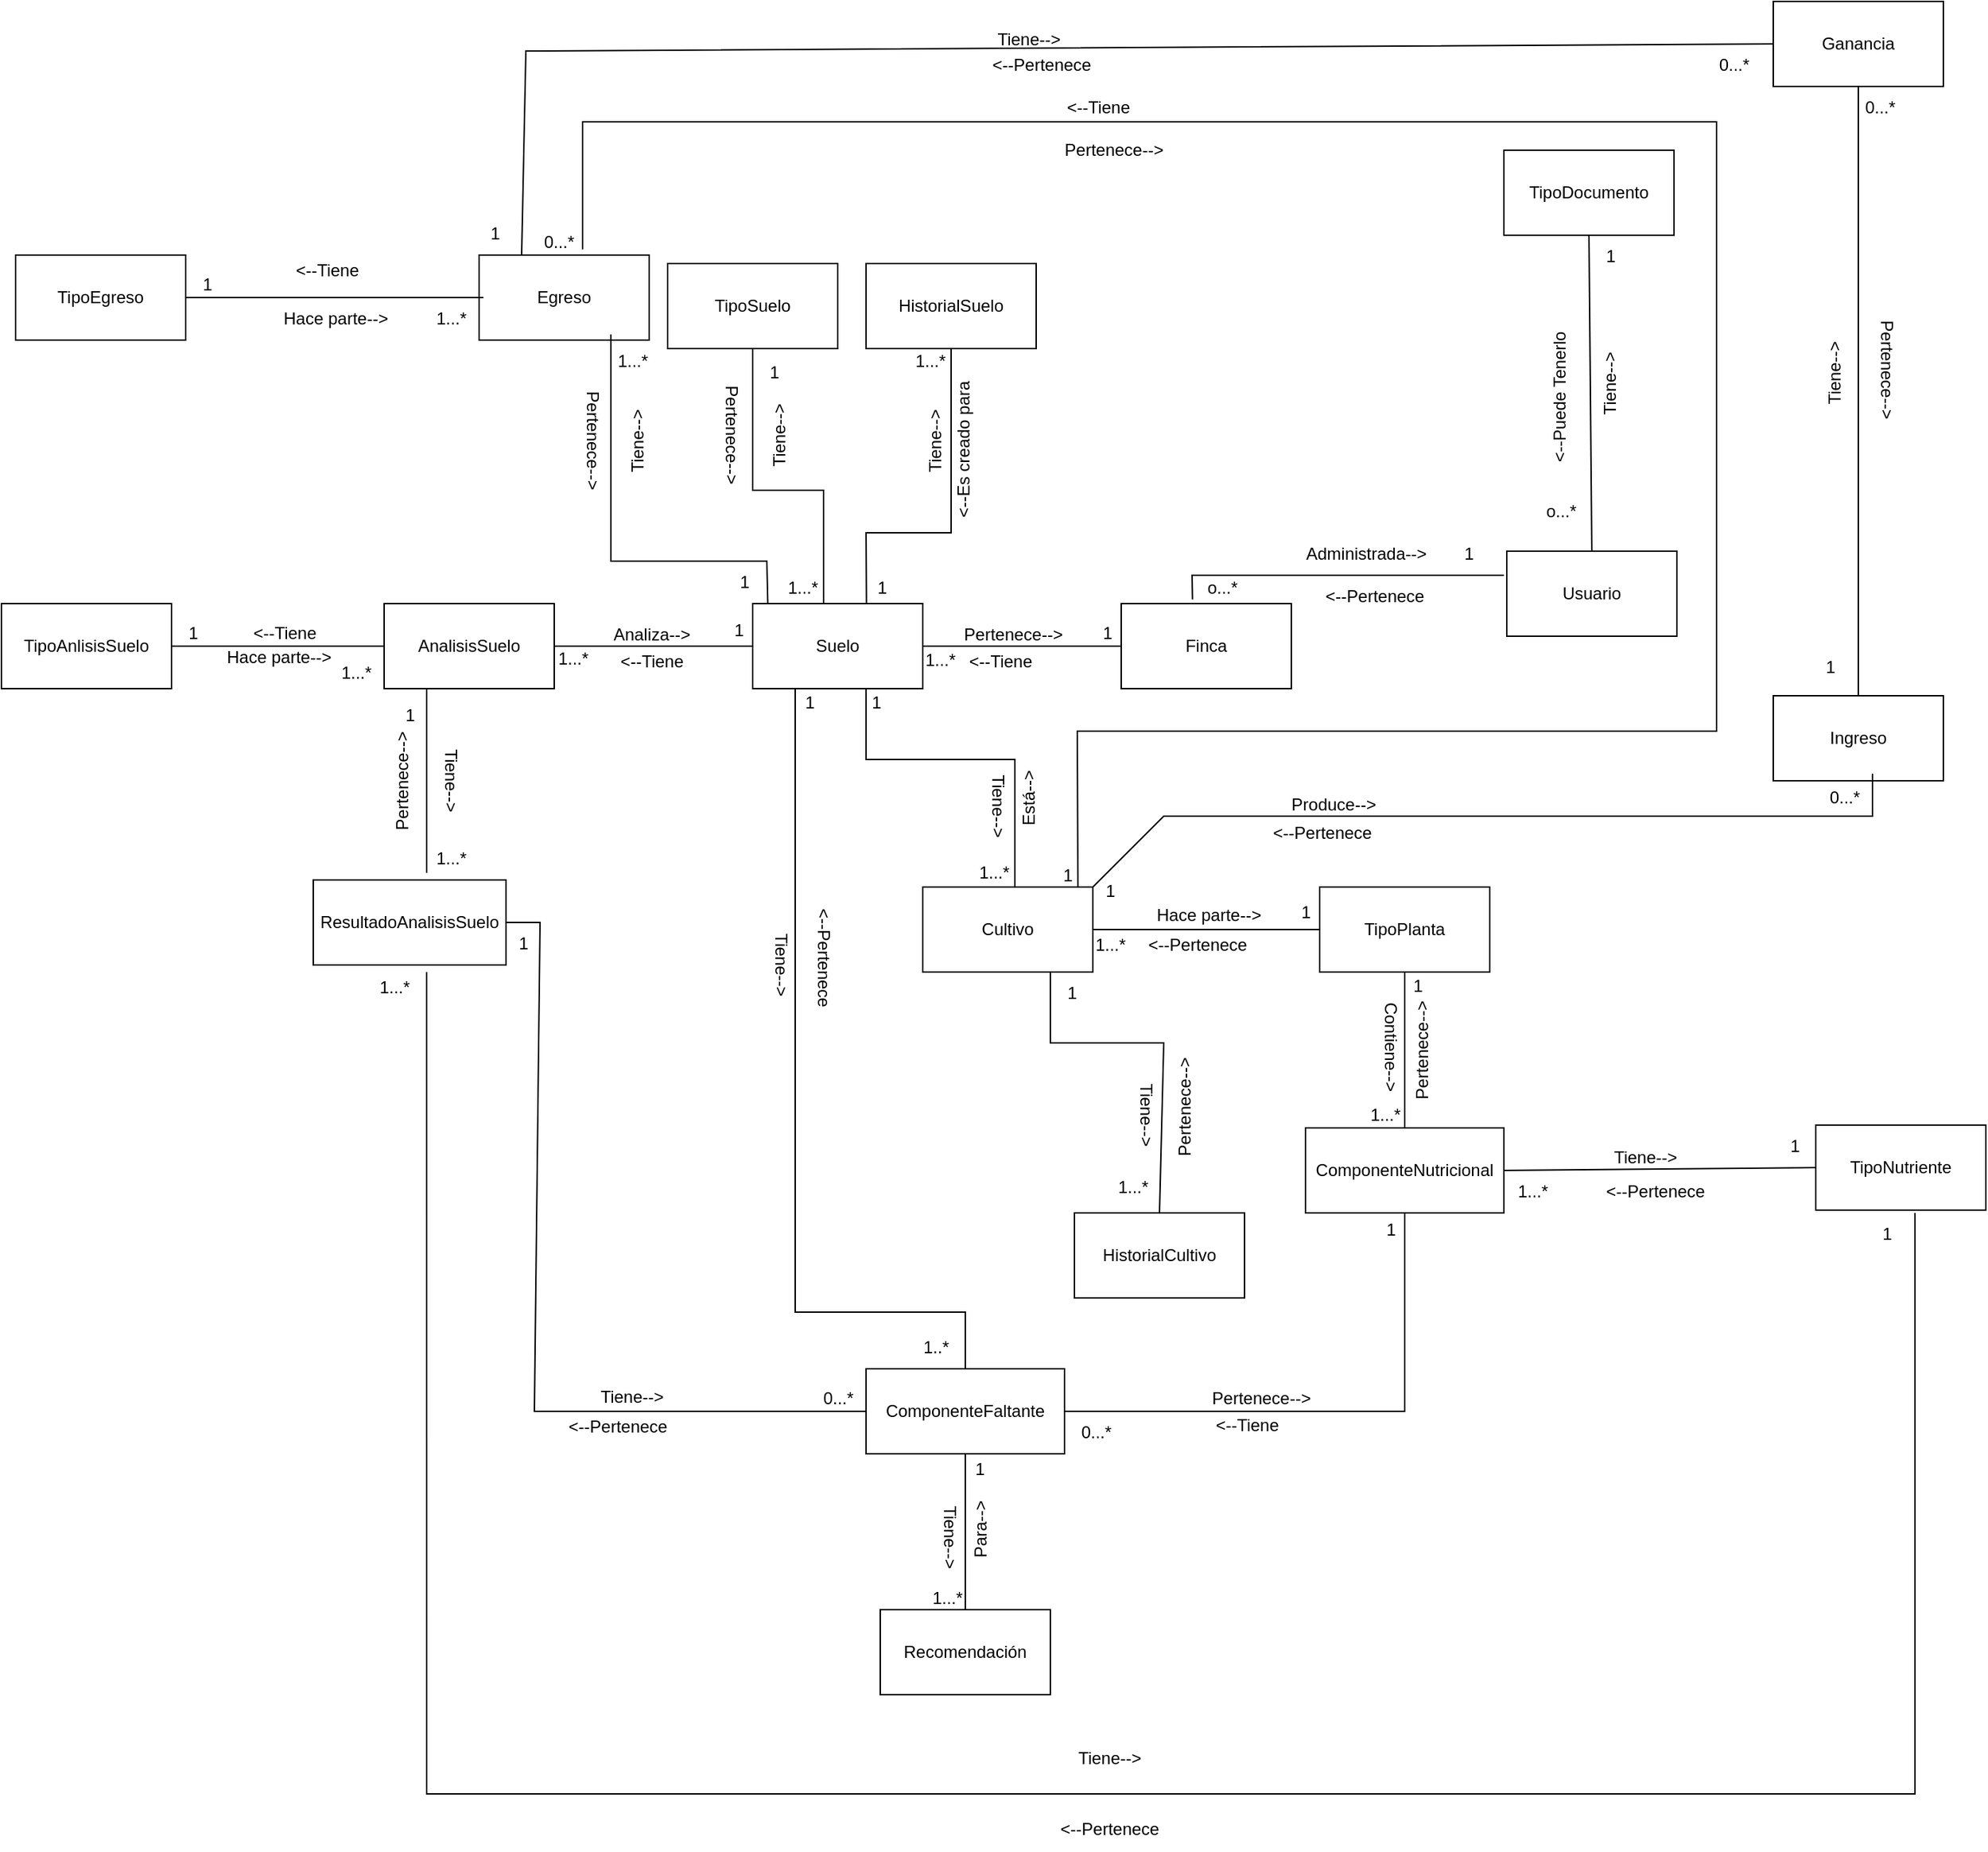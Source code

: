 <mxfile version="21.2.1" type="github">
  <diagram name="Página-1" id="VM4DMKes7zrzFQn_ShIZ">
    <mxGraphModel dx="2049" dy="1825" grid="1" gridSize="10" guides="1" tooltips="1" connect="1" arrows="1" fold="1" page="1" pageScale="1" pageWidth="827" pageHeight="1169" math="0" shadow="0">
      <root>
        <mxCell id="0" />
        <mxCell id="1" parent="0" />
        <mxCell id="wAAVuN6HU1YgThgMk9Jp-1" value="AnalisisSuelo" style="rounded=0;whiteSpace=wrap;html=1;" parent="1" vertex="1">
          <mxGeometry x="-110" y="170" width="120" height="60" as="geometry" />
        </mxCell>
        <mxCell id="gtoM_6XYmSIpQko0jhc2-1" value="Suelo" style="rounded=0;whiteSpace=wrap;html=1;" parent="1" vertex="1">
          <mxGeometry x="150" y="170" width="120" height="60" as="geometry" />
        </mxCell>
        <mxCell id="gtoM_6XYmSIpQko0jhc2-4" value="" style="endArrow=none;html=1;rounded=0;entryX=0;entryY=0.5;entryDx=0;entryDy=0;" parent="1" target="gtoM_6XYmSIpQko0jhc2-1" edge="1">
          <mxGeometry width="50" height="50" relative="1" as="geometry">
            <mxPoint x="10" y="200" as="sourcePoint" />
            <mxPoint x="60" y="150" as="targetPoint" />
          </mxGeometry>
        </mxCell>
        <mxCell id="gtoM_6XYmSIpQko0jhc2-5" value="Usuario" style="rounded=0;whiteSpace=wrap;html=1;" parent="1" vertex="1">
          <mxGeometry x="682" y="133" width="120" height="60" as="geometry" />
        </mxCell>
        <mxCell id="gtoM_6XYmSIpQko0jhc2-12" value="Analiza--&amp;gt;" style="text;html=1;strokeColor=none;fillColor=none;align=center;verticalAlign=middle;whiteSpace=wrap;rounded=0;" parent="1" vertex="1">
          <mxGeometry x="39" y="177" width="80" height="30" as="geometry" />
        </mxCell>
        <mxCell id="gtoM_6XYmSIpQko0jhc2-13" value="&amp;lt;--Tiene" style="text;html=1;strokeColor=none;fillColor=none;align=center;verticalAlign=middle;whiteSpace=wrap;rounded=0;" parent="1" vertex="1">
          <mxGeometry x="29" y="196" width="100" height="30" as="geometry" />
        </mxCell>
        <mxCell id="gtoM_6XYmSIpQko0jhc2-14" value="Finca" style="rounded=0;whiteSpace=wrap;html=1;" parent="1" vertex="1">
          <mxGeometry x="410" y="170" width="120" height="60" as="geometry" />
        </mxCell>
        <mxCell id="EihlM_Xke5t3C62atEJj-1" value="" style="endArrow=none;html=1;rounded=0;entryX=0;entryY=0.5;entryDx=0;entryDy=0;" parent="1" target="gtoM_6XYmSIpQko0jhc2-14" edge="1">
          <mxGeometry width="50" height="50" relative="1" as="geometry">
            <mxPoint x="270" y="200" as="sourcePoint" />
            <mxPoint x="320" y="150" as="targetPoint" />
          </mxGeometry>
        </mxCell>
        <mxCell id="EihlM_Xke5t3C62atEJj-2" value="Pertenece--&amp;gt;" style="text;html=1;strokeColor=none;fillColor=none;align=center;verticalAlign=middle;whiteSpace=wrap;rounded=0;" parent="1" vertex="1">
          <mxGeometry x="294" y="177" width="80" height="30" as="geometry" />
        </mxCell>
        <mxCell id="nHzaXoaMLMGKjQFt03uS-1" value="" style="endArrow=none;html=1;rounded=0;exitX=0.419;exitY=-0.05;exitDx=0;exitDy=0;exitPerimeter=0;" parent="1" source="gtoM_6XYmSIpQko0jhc2-14" edge="1">
          <mxGeometry width="50" height="50" relative="1" as="geometry">
            <mxPoint x="450" y="160" as="sourcePoint" />
            <mxPoint x="680" y="150" as="targetPoint" />
            <Array as="points">
              <mxPoint x="460" y="150" />
            </Array>
          </mxGeometry>
        </mxCell>
        <mxCell id="nHzaXoaMLMGKjQFt03uS-2" value="&amp;lt;--Tiene" style="text;html=1;strokeColor=none;fillColor=none;align=center;verticalAlign=middle;whiteSpace=wrap;rounded=0;" parent="1" vertex="1">
          <mxGeometry x="285" y="196" width="80" height="30" as="geometry" />
        </mxCell>
        <mxCell id="nHzaXoaMLMGKjQFt03uS-3" value="&amp;lt;--Pertenece" style="text;html=1;strokeColor=none;fillColor=none;align=center;verticalAlign=middle;whiteSpace=wrap;rounded=0;rotation=0;" parent="1" vertex="1">
          <mxGeometry x="549" y="150" width="80" height="30" as="geometry" />
        </mxCell>
        <mxCell id="nHzaXoaMLMGKjQFt03uS-4" value="Administrada--&amp;gt;" style="text;html=1;strokeColor=none;fillColor=none;align=center;verticalAlign=middle;whiteSpace=wrap;rounded=0;rotation=0;" parent="1" vertex="1">
          <mxGeometry x="536" y="120" width="94" height="30" as="geometry" />
        </mxCell>
        <mxCell id="TpQG6C9cROLoZ1MlETch-3" value="Recomendación" style="rounded=0;whiteSpace=wrap;html=1;" parent="1" vertex="1">
          <mxGeometry x="240" y="880" width="120" height="60" as="geometry" />
        </mxCell>
        <mxCell id="TpQG6C9cROLoZ1MlETch-4" value="Cultivo" style="rounded=0;whiteSpace=wrap;html=1;" parent="1" vertex="1">
          <mxGeometry x="270" y="370" width="120" height="60" as="geometry" />
        </mxCell>
        <mxCell id="TpQG6C9cROLoZ1MlETch-6" value="Tiene--&amp;gt;" style="text;html=1;strokeColor=none;fillColor=none;align=center;verticalAlign=middle;whiteSpace=wrap;rounded=0;rotation=90;" parent="1" vertex="1">
          <mxGeometry x="293" y="298" width="60" height="30" as="geometry" />
        </mxCell>
        <mxCell id="TpQG6C9cROLoZ1MlETch-7" value="Está--&amp;gt;" style="text;html=1;strokeColor=none;fillColor=none;align=center;verticalAlign=middle;whiteSpace=wrap;rounded=0;rotation=270;" parent="1" vertex="1">
          <mxGeometry x="305" y="292" width="80" height="30" as="geometry" />
        </mxCell>
        <mxCell id="TpQG6C9cROLoZ1MlETch-8" value="HistorialSuelo" style="rounded=0;whiteSpace=wrap;html=1;" parent="1" vertex="1">
          <mxGeometry x="230" y="-70" width="120" height="60" as="geometry" />
        </mxCell>
        <mxCell id="TpQG6C9cROLoZ1MlETch-9" value="" style="endArrow=none;html=1;rounded=0;entryX=0.5;entryY=1;entryDx=0;entryDy=0;exitX=0.669;exitY=-0.007;exitDx=0;exitDy=0;exitPerimeter=0;" parent="1" source="gtoM_6XYmSIpQko0jhc2-1" target="TpQG6C9cROLoZ1MlETch-8" edge="1">
          <mxGeometry width="50" height="50" relative="1" as="geometry">
            <mxPoint x="220" y="170" as="sourcePoint" />
            <mxPoint x="210" y="60" as="targetPoint" />
            <Array as="points">
              <mxPoint x="230" y="120" />
              <mxPoint x="290" y="120" />
            </Array>
          </mxGeometry>
        </mxCell>
        <mxCell id="TpQG6C9cROLoZ1MlETch-10" value="Tiene--&amp;gt;" style="text;html=1;strokeColor=none;fillColor=none;align=center;verticalAlign=middle;whiteSpace=wrap;rounded=0;rotation=270;" parent="1" vertex="1">
          <mxGeometry x="239" y="40" width="80" height="30" as="geometry" />
        </mxCell>
        <mxCell id="TpQG6C9cROLoZ1MlETch-11" value="TipoAnlisisSuelo" style="rounded=0;whiteSpace=wrap;html=1;" parent="1" vertex="1">
          <mxGeometry x="-380" y="170" width="120" height="60" as="geometry" />
        </mxCell>
        <mxCell id="TpQG6C9cROLoZ1MlETch-12" value="" style="endArrow=none;html=1;rounded=0;entryX=0;entryY=0.5;entryDx=0;entryDy=0;" parent="1" target="wAAVuN6HU1YgThgMk9Jp-1" edge="1">
          <mxGeometry width="50" height="50" relative="1" as="geometry">
            <mxPoint x="-260" y="200" as="sourcePoint" />
            <mxPoint x="-210" y="150" as="targetPoint" />
          </mxGeometry>
        </mxCell>
        <mxCell id="TpQG6C9cROLoZ1MlETch-13" value="&amp;lt;--Tiene" style="text;html=1;strokeColor=none;fillColor=none;align=center;verticalAlign=middle;whiteSpace=wrap;rounded=0;" parent="1" vertex="1">
          <mxGeometry x="-210" y="176" width="60" height="30" as="geometry" />
        </mxCell>
        <mxCell id="TpQG6C9cROLoZ1MlETch-14" value="Hace parte--&amp;gt;" style="text;html=1;strokeColor=none;fillColor=none;align=center;verticalAlign=middle;whiteSpace=wrap;rounded=0;" parent="1" vertex="1">
          <mxGeometry x="-224" y="193" width="80" height="30" as="geometry" />
        </mxCell>
        <mxCell id="TpQG6C9cROLoZ1MlETch-19" value="" style="endArrow=none;html=1;rounded=0;" parent="1" edge="1">
          <mxGeometry width="50" height="50" relative="1" as="geometry">
            <mxPoint x="335" y="370" as="sourcePoint" />
            <mxPoint x="230" y="230" as="targetPoint" />
            <Array as="points">
              <mxPoint x="335" y="280" />
              <mxPoint x="230" y="280" />
            </Array>
          </mxGeometry>
        </mxCell>
        <mxCell id="TpQG6C9cROLoZ1MlETch-20" value="" style="endArrow=none;html=1;rounded=0;entryX=0.5;entryY=1;entryDx=0;entryDy=0;exitX=0.5;exitY=0;exitDx=0;exitDy=0;" parent="1" source="TpQG6C9cROLoZ1MlETch-3" target="K1ka9b04RwjkrM7GsoV3-24" edge="1">
          <mxGeometry width="50" height="50" relative="1" as="geometry">
            <mxPoint x="110" y="350" as="sourcePoint" />
            <mxPoint x="110" y="290" as="targetPoint" />
            <Array as="points">
              <mxPoint x="300" y="810" />
              <mxPoint x="300" y="790" />
            </Array>
          </mxGeometry>
        </mxCell>
        <mxCell id="TpQG6C9cROLoZ1MlETch-22" value="Tiene--&amp;gt;" style="text;html=1;strokeColor=none;fillColor=none;align=center;verticalAlign=middle;whiteSpace=wrap;rounded=0;rotation=90;" parent="1" vertex="1">
          <mxGeometry x="259" y="814" width="60" height="30" as="geometry" />
        </mxCell>
        <mxCell id="TpQG6C9cROLoZ1MlETch-23" value="Para--&amp;gt;" style="text;html=1;strokeColor=none;fillColor=none;align=center;verticalAlign=middle;whiteSpace=wrap;rounded=0;rotation=270;" parent="1" vertex="1">
          <mxGeometry x="271" y="808" width="80" height="30" as="geometry" />
        </mxCell>
        <mxCell id="TpQG6C9cROLoZ1MlETch-24" value="&amp;lt;--Es creado para" style="text;html=1;strokeColor=none;fillColor=none;align=center;verticalAlign=middle;whiteSpace=wrap;rounded=0;rotation=270;" parent="1" vertex="1">
          <mxGeometry x="249" y="46" width="100" height="30" as="geometry" />
        </mxCell>
        <mxCell id="TpQG6C9cROLoZ1MlETch-25" value="TipoPlanta" style="rounded=0;whiteSpace=wrap;html=1;" parent="1" vertex="1">
          <mxGeometry x="550" y="370" width="120" height="60" as="geometry" />
        </mxCell>
        <mxCell id="TpQG6C9cROLoZ1MlETch-26" value="" style="endArrow=none;html=1;rounded=0;entryX=0;entryY=0.5;entryDx=0;entryDy=0;" parent="1" target="TpQG6C9cROLoZ1MlETch-25" edge="1">
          <mxGeometry width="50" height="50" relative="1" as="geometry">
            <mxPoint x="390" y="400" as="sourcePoint" />
            <mxPoint x="440" y="350" as="targetPoint" />
          </mxGeometry>
        </mxCell>
        <mxCell id="TpQG6C9cROLoZ1MlETch-27" value="&amp;lt;--Pertenece" style="text;html=1;strokeColor=none;fillColor=none;align=center;verticalAlign=middle;whiteSpace=wrap;rounded=0;" parent="1" vertex="1">
          <mxGeometry x="424" y="396" width="80" height="30" as="geometry" />
        </mxCell>
        <mxCell id="TpQG6C9cROLoZ1MlETch-28" value="Hace parte--&amp;gt;" style="text;html=1;strokeColor=none;fillColor=none;align=center;verticalAlign=middle;whiteSpace=wrap;rounded=0;" parent="1" vertex="1">
          <mxGeometry x="432" y="375" width="80" height="30" as="geometry" />
        </mxCell>
        <mxCell id="TpQG6C9cROLoZ1MlETch-30" value="Egreso" style="rounded=0;whiteSpace=wrap;html=1;" parent="1" vertex="1">
          <mxGeometry x="-43" y="-76" width="120" height="60" as="geometry" />
        </mxCell>
        <mxCell id="TpQG6C9cROLoZ1MlETch-47" value="ComponenteNutricional" style="rounded=0;whiteSpace=wrap;html=1;" parent="1" vertex="1">
          <mxGeometry x="540" y="540" width="140" height="60" as="geometry" />
        </mxCell>
        <mxCell id="TpQG6C9cROLoZ1MlETch-49" value="" style="endArrow=none;html=1;rounded=0;" parent="1" source="TpQG6C9cROLoZ1MlETch-47" edge="1">
          <mxGeometry width="50" height="50" relative="1" as="geometry">
            <mxPoint x="560" y="480" as="sourcePoint" />
            <mxPoint x="610" y="430" as="targetPoint" />
          </mxGeometry>
        </mxCell>
        <mxCell id="TpQG6C9cROLoZ1MlETch-50" value="Contiene--&amp;gt;" style="text;html=1;strokeColor=none;fillColor=none;align=center;verticalAlign=middle;whiteSpace=wrap;rounded=0;rotation=90;" parent="1" vertex="1">
          <mxGeometry x="565" y="468" width="70" height="30" as="geometry" />
        </mxCell>
        <mxCell id="TpQG6C9cROLoZ1MlETch-51" value="Pertenece--&amp;gt;" style="text;html=1;strokeColor=none;fillColor=none;align=center;verticalAlign=middle;whiteSpace=wrap;rounded=0;rotation=270;" parent="1" vertex="1">
          <mxGeometry x="584.5" y="470.5" width="75" height="30" as="geometry" />
        </mxCell>
        <mxCell id="ObKTEs9czoOwKZzO202r-1" value="1" style="text;html=1;align=center;verticalAlign=middle;resizable=0;points=[];autosize=1;strokeColor=none;fillColor=none;" parent="1" vertex="1">
          <mxGeometry x="640" y="120" width="30" height="30" as="geometry" />
        </mxCell>
        <mxCell id="ObKTEs9czoOwKZzO202r-2" value="o...*" style="text;html=1;align=center;verticalAlign=middle;resizable=0;points=[];autosize=1;strokeColor=none;fillColor=none;" parent="1" vertex="1">
          <mxGeometry x="461" y="144" width="40" height="30" as="geometry" />
        </mxCell>
        <mxCell id="q6Xow11EP27kj4UFFbpN-1" value="1" style="text;html=1;align=center;verticalAlign=middle;resizable=0;points=[];autosize=1;strokeColor=none;fillColor=none;" parent="1" vertex="1">
          <mxGeometry x="226" y="144" width="30" height="30" as="geometry" />
        </mxCell>
        <mxCell id="ObKTEs9czoOwKZzO202r-4" value="1...*" style="text;html=1;align=center;verticalAlign=middle;resizable=0;points=[];autosize=1;strokeColor=none;fillColor=none;" parent="1" vertex="1">
          <mxGeometry x="262" y="195" width="40" height="30" as="geometry" />
        </mxCell>
        <mxCell id="q6Xow11EP27kj4UFFbpN-2" value="1...*" style="text;html=1;align=center;verticalAlign=middle;resizable=0;points=[];autosize=1;strokeColor=none;fillColor=none;" parent="1" vertex="1">
          <mxGeometry x="255" y="-16" width="40" height="30" as="geometry" />
        </mxCell>
        <mxCell id="ObKTEs9czoOwKZzO202r-5" value="1" style="text;html=1;align=center;verticalAlign=middle;resizable=0;points=[];autosize=1;strokeColor=none;fillColor=none;" parent="1" vertex="1">
          <mxGeometry x="385" y="176" width="30" height="30" as="geometry" />
        </mxCell>
        <mxCell id="q6Xow11EP27kj4UFFbpN-3" value="1" style="text;html=1;align=center;verticalAlign=middle;resizable=0;points=[];autosize=1;strokeColor=none;fillColor=none;" parent="1" vertex="1">
          <mxGeometry x="125" y="174" width="30" height="30" as="geometry" />
        </mxCell>
        <mxCell id="q6Xow11EP27kj4UFFbpN-4" value="1...*" style="text;html=1;align=center;verticalAlign=middle;resizable=0;points=[];autosize=1;strokeColor=none;fillColor=none;" parent="1" vertex="1">
          <mxGeometry x="3" y="194" width="40" height="30" as="geometry" />
        </mxCell>
        <mxCell id="q6Xow11EP27kj4UFFbpN-5" value="1" style="text;html=1;align=center;verticalAlign=middle;resizable=0;points=[];autosize=1;strokeColor=none;fillColor=none;" parent="1" vertex="1">
          <mxGeometry x="-260" y="176" width="30" height="30" as="geometry" />
        </mxCell>
        <mxCell id="q6Xow11EP27kj4UFFbpN-6" value="1...*" style="text;html=1;align=center;verticalAlign=middle;resizable=0;points=[];autosize=1;strokeColor=none;fillColor=none;" parent="1" vertex="1">
          <mxGeometry x="-150" y="204" width="40" height="30" as="geometry" />
        </mxCell>
        <mxCell id="ObKTEs9czoOwKZzO202r-6" value="1...*" style="text;html=1;align=center;verticalAlign=middle;resizable=0;points=[];autosize=1;strokeColor=none;fillColor=none;" parent="1" vertex="1">
          <mxGeometry x="300" y="345" width="40" height="30" as="geometry" />
        </mxCell>
        <mxCell id="q6Xow11EP27kj4UFFbpN-7" value="1" style="text;html=1;align=center;verticalAlign=middle;resizable=0;points=[];autosize=1;strokeColor=none;fillColor=none;" parent="1" vertex="1">
          <mxGeometry x="295" y="766" width="30" height="30" as="geometry" />
        </mxCell>
        <mxCell id="ObKTEs9czoOwKZzO202r-7" value="1" style="text;html=1;align=center;verticalAlign=middle;resizable=0;points=[];autosize=1;strokeColor=none;fillColor=none;" parent="1" vertex="1">
          <mxGeometry x="222" y="225" width="30" height="30" as="geometry" />
        </mxCell>
        <mxCell id="q6Xow11EP27kj4UFFbpN-8" value="1...*" style="text;html=1;align=center;verticalAlign=middle;resizable=0;points=[];autosize=1;strokeColor=none;fillColor=none;" parent="1" vertex="1">
          <mxGeometry x="267" y="857" width="40" height="30" as="geometry" />
        </mxCell>
        <mxCell id="iUxeQ0X0zDgG5loe2Lcg-1" value="1" style="text;html=1;align=center;verticalAlign=middle;resizable=0;points=[];autosize=1;strokeColor=none;fillColor=none;" parent="1" vertex="1">
          <mxGeometry x="525" y="373" width="30" height="30" as="geometry" />
        </mxCell>
        <mxCell id="iUxeQ0X0zDgG5loe2Lcg-2" value="1...*" style="text;html=1;align=center;verticalAlign=middle;resizable=0;points=[];autosize=1;strokeColor=none;fillColor=none;" parent="1" vertex="1">
          <mxGeometry x="382" y="396" width="40" height="30" as="geometry" />
        </mxCell>
        <mxCell id="iUxeQ0X0zDgG5loe2Lcg-3" value="1...*" style="text;html=1;align=center;verticalAlign=middle;resizable=0;points=[];autosize=1;strokeColor=none;fillColor=none;" parent="1" vertex="1">
          <mxGeometry x="576" y="516" width="40" height="30" as="geometry" />
        </mxCell>
        <mxCell id="iUxeQ0X0zDgG5loe2Lcg-4" value="1" style="text;html=1;align=center;verticalAlign=middle;resizable=0;points=[];autosize=1;strokeColor=none;fillColor=none;" parent="1" vertex="1">
          <mxGeometry x="604" y="425" width="30" height="30" as="geometry" />
        </mxCell>
        <mxCell id="st-eu1iesrguf9fTj6S1-7" value="" style="endArrow=none;html=1;rounded=0;entryX=0.912;entryY=0.001;entryDx=0;entryDy=0;entryPerimeter=0;" parent="1" target="TpQG6C9cROLoZ1MlETch-4" edge="1">
          <mxGeometry width="50" height="50" relative="1" as="geometry">
            <mxPoint x="30" y="-80" as="sourcePoint" />
            <mxPoint x="390" y="370" as="targetPoint" />
            <Array as="points">
              <mxPoint x="30" y="-170" />
              <mxPoint x="830" y="-170" />
              <mxPoint x="830" y="260" />
              <mxPoint x="480" y="260" />
              <mxPoint x="379" y="260" />
            </Array>
          </mxGeometry>
        </mxCell>
        <mxCell id="st-eu1iesrguf9fTj6S1-8" value="&amp;lt;--Tiene" style="text;html=1;strokeColor=none;fillColor=none;align=center;verticalAlign=middle;whiteSpace=wrap;rounded=0;" parent="1" vertex="1">
          <mxGeometry x="364" y="-195" width="60" height="30" as="geometry" />
        </mxCell>
        <mxCell id="st-eu1iesrguf9fTj6S1-9" value="Pertenece--&amp;gt;" style="text;html=1;strokeColor=none;fillColor=none;align=center;verticalAlign=middle;whiteSpace=wrap;rounded=0;" parent="1" vertex="1">
          <mxGeometry x="365" y="-165" width="80" height="30" as="geometry" />
        </mxCell>
        <mxCell id="st-eu1iesrguf9fTj6S1-13" value="1" style="text;html=1;align=center;verticalAlign=middle;resizable=0;points=[];autosize=1;strokeColor=none;fillColor=none;" parent="1" vertex="1">
          <mxGeometry x="357" y="347" width="30" height="30" as="geometry" />
        </mxCell>
        <mxCell id="st-eu1iesrguf9fTj6S1-14" value="0...*" style="text;html=1;align=center;verticalAlign=middle;resizable=0;points=[];autosize=1;strokeColor=none;fillColor=none;" parent="1" vertex="1">
          <mxGeometry x="-7" y="-100" width="40" height="30" as="geometry" />
        </mxCell>
        <mxCell id="st-eu1iesrguf9fTj6S1-24" value="Tiene--&amp;gt;" style="text;html=1;strokeColor=none;fillColor=none;align=center;verticalAlign=middle;whiteSpace=wrap;rounded=0;rotation=270;" parent="1" vertex="1">
          <mxGeometry x="880" width="67" height="14" as="geometry" />
        </mxCell>
        <mxCell id="K1ka9b04RwjkrM7GsoV3-1" value="Ingreso" style="rounded=0;whiteSpace=wrap;html=1;" parent="1" vertex="1">
          <mxGeometry x="870" y="235" width="120" height="60" as="geometry" />
        </mxCell>
        <mxCell id="K1ka9b04RwjkrM7GsoV3-5" value="Produce--&amp;gt;" style="text;html=1;strokeColor=none;fillColor=none;align=center;verticalAlign=middle;whiteSpace=wrap;rounded=0;" parent="1" vertex="1">
          <mxGeometry x="520" y="297" width="80" height="30" as="geometry" />
        </mxCell>
        <mxCell id="K1ka9b04RwjkrM7GsoV3-6" value="0...*" style="text;html=1;align=center;verticalAlign=middle;resizable=0;points=[];autosize=1;strokeColor=none;fillColor=none;" parent="1" vertex="1">
          <mxGeometry x="900" y="292" width="40" height="30" as="geometry" />
        </mxCell>
        <mxCell id="K1ka9b04RwjkrM7GsoV3-7" value="&amp;lt;--Pertenece" style="text;html=1;strokeColor=none;fillColor=none;align=center;verticalAlign=middle;whiteSpace=wrap;rounded=0;" parent="1" vertex="1">
          <mxGeometry x="512" y="317" width="80" height="30" as="geometry" />
        </mxCell>
        <mxCell id="K1ka9b04RwjkrM7GsoV3-8" value="1" style="text;html=1;align=center;verticalAlign=middle;resizable=0;points=[];autosize=1;strokeColor=none;fillColor=none;" parent="1" vertex="1">
          <mxGeometry x="387" y="358" width="30" height="30" as="geometry" />
        </mxCell>
        <mxCell id="K1ka9b04RwjkrM7GsoV3-9" value="Ganancia" style="rounded=0;whiteSpace=wrap;html=1;" parent="1" vertex="1">
          <mxGeometry x="870" y="-255" width="120" height="60" as="geometry" />
        </mxCell>
        <mxCell id="K1ka9b04RwjkrM7GsoV3-11" value="" style="endArrow=none;html=1;rounded=0;exitX=1;exitY=0;exitDx=0;exitDy=0;entryX=1;entryY=-0.067;entryDx=0;entryDy=0;entryPerimeter=0;" parent="1" source="TpQG6C9cROLoZ1MlETch-4" target="K1ka9b04RwjkrM7GsoV3-6" edge="1">
          <mxGeometry width="50" height="50" relative="1" as="geometry">
            <mxPoint x="390" y="340" as="sourcePoint" />
            <mxPoint x="940" y="300" as="targetPoint" />
            <Array as="points">
              <mxPoint x="440" y="320" />
              <mxPoint x="940" y="320" />
            </Array>
          </mxGeometry>
        </mxCell>
        <mxCell id="K1ka9b04RwjkrM7GsoV3-12" value="" style="endArrow=none;html=1;rounded=0;entryX=0.5;entryY=1;entryDx=0;entryDy=0;exitX=0.5;exitY=0;exitDx=0;exitDy=0;" parent="1" source="K1ka9b04RwjkrM7GsoV3-1" target="K1ka9b04RwjkrM7GsoV3-9" edge="1">
          <mxGeometry width="50" height="50" relative="1" as="geometry">
            <mxPoint x="680" y="-110" as="sourcePoint" />
            <mxPoint x="730" y="-160" as="targetPoint" />
          </mxGeometry>
        </mxCell>
        <mxCell id="K1ka9b04RwjkrM7GsoV3-13" value="" style="endArrow=none;html=1;rounded=0;entryX=0;entryY=0.5;entryDx=0;entryDy=0;exitX=0.25;exitY=0;exitDx=0;exitDy=0;" parent="1" source="TpQG6C9cROLoZ1MlETch-30" target="K1ka9b04RwjkrM7GsoV3-9" edge="1">
          <mxGeometry width="50" height="50" relative="1" as="geometry">
            <mxPoint x="-10" y="-80" as="sourcePoint" />
            <mxPoint x="470" y="-230" as="targetPoint" />
            <Array as="points">
              <mxPoint x="-10" y="-220" />
            </Array>
          </mxGeometry>
        </mxCell>
        <mxCell id="K1ka9b04RwjkrM7GsoV3-15" value="0...*" style="text;html=1;align=center;verticalAlign=middle;resizable=0;points=[];autosize=1;strokeColor=none;fillColor=none;" parent="1" vertex="1">
          <mxGeometry x="925" y="-195" width="40" height="30" as="geometry" />
        </mxCell>
        <mxCell id="K1ka9b04RwjkrM7GsoV3-17" value="1" style="text;html=1;align=center;verticalAlign=middle;resizable=0;points=[];autosize=1;strokeColor=none;fillColor=none;" parent="1" vertex="1">
          <mxGeometry x="895" y="200" width="30" height="30" as="geometry" />
        </mxCell>
        <mxCell id="K1ka9b04RwjkrM7GsoV3-20" value="Tiene--&amp;gt;" style="text;html=1;strokeColor=none;fillColor=none;align=center;verticalAlign=middle;whiteSpace=wrap;rounded=0;" parent="1" vertex="1">
          <mxGeometry x="315" y="-243" width="60" height="30" as="geometry" />
        </mxCell>
        <mxCell id="K1ka9b04RwjkrM7GsoV3-22" value="0...*" style="text;html=1;align=center;verticalAlign=middle;resizable=0;points=[];autosize=1;strokeColor=none;fillColor=none;" parent="1" vertex="1">
          <mxGeometry x="822" y="-225" width="40" height="30" as="geometry" />
        </mxCell>
        <mxCell id="K1ka9b04RwjkrM7GsoV3-24" value="ComponenteFaltante" style="rounded=0;whiteSpace=wrap;html=1;" parent="1" vertex="1">
          <mxGeometry x="230" y="710" width="140" height="60" as="geometry" />
        </mxCell>
        <mxCell id="K1ka9b04RwjkrM7GsoV3-25" value="" style="endArrow=none;html=1;rounded=0;entryX=1;entryY=0.5;entryDx=0;entryDy=0;exitX=0;exitY=0.5;exitDx=0;exitDy=0;" parent="1" source="K1ka9b04RwjkrM7GsoV3-24" target="3cP2fc9IcJ4yP1oQOKvw-7" edge="1">
          <mxGeometry width="50" height="50" relative="1" as="geometry">
            <mxPoint x="-150" y="630" as="sourcePoint" />
            <mxPoint x="-100" y="580" as="targetPoint" />
            <Array as="points">
              <mxPoint x="-4" y="740" />
              <mxPoint y="395" />
            </Array>
          </mxGeometry>
        </mxCell>
        <mxCell id="K1ka9b04RwjkrM7GsoV3-26" value="" style="endArrow=none;html=1;rounded=0;entryX=0.5;entryY=1;entryDx=0;entryDy=0;exitX=1;exitY=0.5;exitDx=0;exitDy=0;" parent="1" source="K1ka9b04RwjkrM7GsoV3-24" target="TpQG6C9cROLoZ1MlETch-47" edge="1">
          <mxGeometry width="50" height="50" relative="1" as="geometry">
            <mxPoint x="550" y="700" as="sourcePoint" />
            <mxPoint x="600" y="650" as="targetPoint" />
            <Array as="points">
              <mxPoint x="610" y="740" />
            </Array>
          </mxGeometry>
        </mxCell>
        <mxCell id="K1ka9b04RwjkrM7GsoV3-27" value="&amp;lt;--Pertenece" style="text;html=1;strokeColor=none;fillColor=none;align=center;verticalAlign=middle;whiteSpace=wrap;rounded=0;" parent="1" vertex="1">
          <mxGeometry x="5" y="736" width="100" height="30" as="geometry" />
        </mxCell>
        <mxCell id="K1ka9b04RwjkrM7GsoV3-28" value="&amp;lt;--Tiene" style="text;html=1;strokeColor=none;fillColor=none;align=center;verticalAlign=middle;whiteSpace=wrap;rounded=0;" parent="1" vertex="1">
          <mxGeometry x="449" y="735" width="100" height="30" as="geometry" />
        </mxCell>
        <mxCell id="K1ka9b04RwjkrM7GsoV3-29" value="Tiene--&amp;gt;" style="text;html=1;strokeColor=none;fillColor=none;align=center;verticalAlign=middle;whiteSpace=wrap;rounded=0;rotation=0;" parent="1" vertex="1">
          <mxGeometry x="25" y="715" width="80" height="30" as="geometry" />
        </mxCell>
        <mxCell id="K1ka9b04RwjkrM7GsoV3-30" value="Pertenece--&amp;gt;" style="text;html=1;strokeColor=none;fillColor=none;align=center;verticalAlign=middle;whiteSpace=wrap;rounded=0;rotation=0;" parent="1" vertex="1">
          <mxGeometry x="469" y="716" width="80" height="30" as="geometry" />
        </mxCell>
        <mxCell id="K1ka9b04RwjkrM7GsoV3-32" value="1" style="text;html=1;align=center;verticalAlign=middle;resizable=0;points=[];autosize=1;strokeColor=none;fillColor=none;" parent="1" vertex="1">
          <mxGeometry x="-27" y="395" width="30" height="30" as="geometry" />
        </mxCell>
        <mxCell id="K1ka9b04RwjkrM7GsoV3-33" value="1" style="text;html=1;align=center;verticalAlign=middle;resizable=0;points=[];autosize=1;strokeColor=none;fillColor=none;" parent="1" vertex="1">
          <mxGeometry x="585" y="597" width="30" height="30" as="geometry" />
        </mxCell>
        <mxCell id="K1ka9b04RwjkrM7GsoV3-34" value="0...*" style="text;html=1;align=center;verticalAlign=middle;resizable=0;points=[];autosize=1;strokeColor=none;fillColor=none;" parent="1" vertex="1">
          <mxGeometry x="372" y="740" width="40" height="30" as="geometry" />
        </mxCell>
        <mxCell id="K1ka9b04RwjkrM7GsoV3-35" value="" style="endArrow=none;html=1;rounded=0;entryX=0.25;entryY=1;entryDx=0;entryDy=0;exitX=0.5;exitY=0;exitDx=0;exitDy=0;" parent="1" source="K1ka9b04RwjkrM7GsoV3-24" target="gtoM_6XYmSIpQko0jhc2-1" edge="1">
          <mxGeometry width="50" height="50" relative="1" as="geometry">
            <mxPoint x="130" y="320" as="sourcePoint" />
            <mxPoint x="180" y="270" as="targetPoint" />
            <Array as="points">
              <mxPoint x="300" y="670" />
              <mxPoint x="180" y="670" />
            </Array>
          </mxGeometry>
        </mxCell>
        <mxCell id="K1ka9b04RwjkrM7GsoV3-36" value="Tiene--&amp;gt;" style="text;html=1;strokeColor=none;fillColor=none;align=center;verticalAlign=middle;whiteSpace=wrap;rounded=0;rotation=90;" parent="1" vertex="1">
          <mxGeometry x="130" y="410" width="80" height="30" as="geometry" />
        </mxCell>
        <mxCell id="K1ka9b04RwjkrM7GsoV3-38" value="1" style="text;html=1;align=center;verticalAlign=middle;resizable=0;points=[];autosize=1;strokeColor=none;fillColor=none;" parent="1" vertex="1">
          <mxGeometry x="175" y="225" width="30" height="30" as="geometry" />
        </mxCell>
        <mxCell id="K1ka9b04RwjkrM7GsoV3-39" value="1..*" style="text;html=1;align=center;verticalAlign=middle;resizable=0;points=[];autosize=1;strokeColor=none;fillColor=none;" parent="1" vertex="1">
          <mxGeometry x="259" y="680" width="40" height="30" as="geometry" />
        </mxCell>
        <mxCell id="JpNfquDLHaqynoFkWlmZ-1" value="TipoEgreso" style="rounded=0;whiteSpace=wrap;html=1;" parent="1" vertex="1">
          <mxGeometry x="-370" y="-76" width="120" height="60" as="geometry" />
        </mxCell>
        <mxCell id="JpNfquDLHaqynoFkWlmZ-2" value="" style="endArrow=none;html=1;rounded=0;exitX=1;exitY=0.5;exitDx=0;exitDy=0;" parent="1" source="JpNfquDLHaqynoFkWlmZ-1" edge="1">
          <mxGeometry width="50" height="50" relative="1" as="geometry">
            <mxPoint x="-90" as="sourcePoint" />
            <mxPoint x="-40" y="-46" as="targetPoint" />
          </mxGeometry>
        </mxCell>
        <mxCell id="jmJrkB2rO5GQmq86xExs-1" value="TipoDocumento" style="rounded=0;whiteSpace=wrap;html=1;" parent="1" vertex="1">
          <mxGeometry x="680" y="-150" width="120" height="60" as="geometry" />
        </mxCell>
        <mxCell id="jmJrkB2rO5GQmq86xExs-2" value="" style="endArrow=none;html=1;rounded=0;entryX=0.5;entryY=1;entryDx=0;entryDy=0;exitX=0.5;exitY=0;exitDx=0;exitDy=0;" parent="1" source="gtoM_6XYmSIpQko0jhc2-5" target="jmJrkB2rO5GQmq86xExs-1" edge="1">
          <mxGeometry width="50" height="50" relative="1" as="geometry">
            <mxPoint x="740" y="110" as="sourcePoint" />
            <mxPoint x="650" as="targetPoint" />
          </mxGeometry>
        </mxCell>
        <mxCell id="jmJrkB2rO5GQmq86xExs-3" value="&amp;lt;--Puede Tenerlo" style="text;html=1;align=center;verticalAlign=middle;resizable=0;points=[];autosize=1;strokeColor=none;fillColor=none;rotation=270;" parent="1" vertex="1">
          <mxGeometry x="659.5" y="10" width="120" height="30" as="geometry" />
        </mxCell>
        <mxCell id="jmJrkB2rO5GQmq86xExs-4" value="Tiene--&amp;gt;" style="text;html=1;align=center;verticalAlign=middle;resizable=0;points=[];autosize=1;strokeColor=none;fillColor=none;rotation=270;" parent="1" vertex="1">
          <mxGeometry x="720" width="70" height="30" as="geometry" />
        </mxCell>
        <mxCell id="jmJrkB2rO5GQmq86xExs-5" value="1" style="text;html=1;align=center;verticalAlign=middle;resizable=0;points=[];autosize=1;strokeColor=none;fillColor=none;" parent="1" vertex="1">
          <mxGeometry x="740" y="-90" width="30" height="30" as="geometry" />
        </mxCell>
        <mxCell id="jmJrkB2rO5GQmq86xExs-6" value="o...*" style="text;html=1;align=center;verticalAlign=middle;resizable=0;points=[];autosize=1;strokeColor=none;fillColor=none;" parent="1" vertex="1">
          <mxGeometry x="700" y="90" width="40" height="30" as="geometry" />
        </mxCell>
        <mxCell id="YEioQVW7iXrfI64ukGaB-1" value="TipoSuelo" style="rounded=0;whiteSpace=wrap;html=1;" parent="1" vertex="1">
          <mxGeometry x="90" y="-70" width="120" height="60" as="geometry" />
        </mxCell>
        <mxCell id="YEioQVW7iXrfI64ukGaB-2" value="" style="endArrow=none;html=1;rounded=0;exitX=0.417;exitY=0;exitDx=0;exitDy=0;exitPerimeter=0;" parent="1" source="gtoM_6XYmSIpQko0jhc2-1" edge="1">
          <mxGeometry width="50" height="50" relative="1" as="geometry">
            <mxPoint x="100" y="40" as="sourcePoint" />
            <mxPoint x="150" y="-10" as="targetPoint" />
            <Array as="points">
              <mxPoint x="200" y="90" />
              <mxPoint x="150" y="90" />
            </Array>
          </mxGeometry>
        </mxCell>
        <mxCell id="YEioQVW7iXrfI64ukGaB-3" value="Tiene--&amp;gt;" style="text;html=1;strokeColor=none;fillColor=none;align=center;verticalAlign=middle;whiteSpace=wrap;rounded=0;rotation=270;" parent="1" vertex="1">
          <mxGeometry x="129" y="36" width="80" height="30" as="geometry" />
        </mxCell>
        <mxCell id="YEioQVW7iXrfI64ukGaB-4" value="Pertenece--&amp;gt;" style="text;html=1;strokeColor=none;fillColor=none;align=center;verticalAlign=middle;whiteSpace=wrap;rounded=0;rotation=90;" parent="1" vertex="1">
          <mxGeometry x="95" y="36" width="80" height="30" as="geometry" />
        </mxCell>
        <mxCell id="YEioQVW7iXrfI64ukGaB-5" value="1" style="text;html=1;align=center;verticalAlign=middle;resizable=0;points=[];autosize=1;strokeColor=none;fillColor=none;" parent="1" vertex="1">
          <mxGeometry x="150" y="-8" width="30" height="30" as="geometry" />
        </mxCell>
        <mxCell id="YEioQVW7iXrfI64ukGaB-6" value="1...*" style="text;html=1;align=center;verticalAlign=middle;resizable=0;points=[];autosize=1;strokeColor=none;fillColor=none;" parent="1" vertex="1">
          <mxGeometry x="165" y="144" width="40" height="30" as="geometry" />
        </mxCell>
        <mxCell id="YEioQVW7iXrfI64ukGaB-8" value="" style="endArrow=none;html=1;rounded=0;exitX=0.089;exitY=0.001;exitDx=0;exitDy=0;exitPerimeter=0;" parent="1" source="gtoM_6XYmSIpQko0jhc2-1" edge="1">
          <mxGeometry width="50" height="50" relative="1" as="geometry">
            <mxPoint x="30" y="30" as="sourcePoint" />
            <mxPoint x="50" y="-20" as="targetPoint" />
            <Array as="points">
              <mxPoint x="160" y="140" />
              <mxPoint x="50" y="140" />
            </Array>
          </mxGeometry>
        </mxCell>
        <mxCell id="YEioQVW7iXrfI64ukGaB-10" value="1" style="text;html=1;align=center;verticalAlign=middle;resizable=0;points=[];autosize=1;strokeColor=none;fillColor=none;" parent="1" vertex="1">
          <mxGeometry x="129" y="140" width="30" height="30" as="geometry" />
        </mxCell>
        <mxCell id="YEioQVW7iXrfI64ukGaB-11" value="Tiene--&amp;gt;" style="text;html=1;strokeColor=none;fillColor=none;align=center;verticalAlign=middle;whiteSpace=wrap;rounded=0;rotation=270;" parent="1" vertex="1">
          <mxGeometry x="29" y="40" width="80" height="30" as="geometry" />
        </mxCell>
        <mxCell id="YEioQVW7iXrfI64ukGaB-13" value="1...*" style="text;html=1;align=center;verticalAlign=middle;resizable=0;points=[];autosize=1;strokeColor=none;fillColor=none;" parent="1" vertex="1">
          <mxGeometry x="45" y="-16" width="40" height="30" as="geometry" />
        </mxCell>
        <mxCell id="YEioQVW7iXrfI64ukGaB-14" value="Pertenece--&amp;gt;" style="text;html=1;strokeColor=none;fillColor=none;align=center;verticalAlign=middle;whiteSpace=wrap;rounded=0;rotation=90;" parent="1" vertex="1">
          <mxGeometry x="-3" y="40" width="80" height="30" as="geometry" />
        </mxCell>
        <mxCell id="YEioQVW7iXrfI64ukGaB-15" value="HistorialCultivo" style="rounded=0;whiteSpace=wrap;html=1;" parent="1" vertex="1">
          <mxGeometry x="377" y="600" width="120" height="60" as="geometry" />
        </mxCell>
        <mxCell id="YEioQVW7iXrfI64ukGaB-16" value="" style="endArrow=none;html=1;rounded=0;entryX=0.75;entryY=1;entryDx=0;entryDy=0;exitX=0.5;exitY=0;exitDx=0;exitDy=0;" parent="1" source="YEioQVW7iXrfI64ukGaB-15" target="TpQG6C9cROLoZ1MlETch-4" edge="1">
          <mxGeometry width="50" height="50" relative="1" as="geometry">
            <mxPoint x="270" y="607" as="sourcePoint" />
            <mxPoint x="360" y="440" as="targetPoint" />
            <Array as="points">
              <mxPoint x="440" y="480" />
              <mxPoint x="360" y="480" />
            </Array>
          </mxGeometry>
        </mxCell>
        <mxCell id="YEioQVW7iXrfI64ukGaB-17" value="Tiene--&amp;gt;" style="text;html=1;strokeColor=none;fillColor=none;align=center;verticalAlign=middle;whiteSpace=wrap;rounded=0;rotation=90;" parent="1" vertex="1">
          <mxGeometry x="394" y="524" width="67" height="14" as="geometry" />
        </mxCell>
        <mxCell id="YEioQVW7iXrfI64ukGaB-18" value="Pertenece--&amp;gt;" style="text;html=1;strokeColor=none;fillColor=none;align=center;verticalAlign=middle;whiteSpace=wrap;rounded=0;rotation=270;" parent="1" vertex="1">
          <mxGeometry x="415" y="510" width="80" height="30" as="geometry" />
        </mxCell>
        <mxCell id="YEioQVW7iXrfI64ukGaB-19" value="1" style="text;html=1;align=center;verticalAlign=middle;resizable=0;points=[];autosize=1;strokeColor=none;fillColor=none;" parent="1" vertex="1">
          <mxGeometry x="360" y="430" width="30" height="30" as="geometry" />
        </mxCell>
        <mxCell id="YEioQVW7iXrfI64ukGaB-20" value="1...*" style="text;html=1;align=center;verticalAlign=middle;resizable=0;points=[];autosize=1;strokeColor=none;fillColor=none;" parent="1" vertex="1">
          <mxGeometry x="398" y="567" width="40" height="30" as="geometry" />
        </mxCell>
        <mxCell id="YEioQVW7iXrfI64ukGaB-21" value="&amp;lt;--Tiene" style="text;html=1;strokeColor=none;fillColor=none;align=center;verticalAlign=middle;whiteSpace=wrap;rounded=0;" parent="1" vertex="1">
          <mxGeometry x="-180" y="-80" width="60" height="30" as="geometry" />
        </mxCell>
        <mxCell id="YEioQVW7iXrfI64ukGaB-22" value="Hace parte--&amp;gt;" style="text;html=1;strokeColor=none;fillColor=none;align=center;verticalAlign=middle;whiteSpace=wrap;rounded=0;" parent="1" vertex="1">
          <mxGeometry x="-184" y="-46" width="80" height="30" as="geometry" />
        </mxCell>
        <mxCell id="YEioQVW7iXrfI64ukGaB-23" value="1" style="text;html=1;align=center;verticalAlign=middle;resizable=0;points=[];autosize=1;strokeColor=none;fillColor=none;" parent="1" vertex="1">
          <mxGeometry x="-250" y="-70" width="30" height="30" as="geometry" />
        </mxCell>
        <mxCell id="YEioQVW7iXrfI64ukGaB-24" value="1...*" style="text;html=1;align=center;verticalAlign=middle;resizable=0;points=[];autosize=1;strokeColor=none;fillColor=none;" parent="1" vertex="1">
          <mxGeometry x="-83" y="-46" width="40" height="30" as="geometry" />
        </mxCell>
        <mxCell id="YEioQVW7iXrfI64ukGaB-26" value="TipoNutriente" style="rounded=0;whiteSpace=wrap;html=1;" parent="1" vertex="1">
          <mxGeometry x="900" y="538" width="120" height="60" as="geometry" />
        </mxCell>
        <mxCell id="YEioQVW7iXrfI64ukGaB-27" value="" style="endArrow=none;html=1;rounded=0;entryX=0;entryY=0.5;entryDx=0;entryDy=0;" parent="1" target="YEioQVW7iXrfI64ukGaB-26" edge="1">
          <mxGeometry width="50" height="50" relative="1" as="geometry">
            <mxPoint x="680" y="570" as="sourcePoint" />
            <mxPoint x="730" y="520" as="targetPoint" />
          </mxGeometry>
        </mxCell>
        <mxCell id="YEioQVW7iXrfI64ukGaB-28" value="Tiene--&amp;gt;" style="text;html=1;strokeColor=none;fillColor=none;align=center;verticalAlign=middle;whiteSpace=wrap;rounded=0;rotation=0;" parent="1" vertex="1">
          <mxGeometry x="740" y="546" width="80" height="30" as="geometry" />
        </mxCell>
        <mxCell id="YEioQVW7iXrfI64ukGaB-29" value="&amp;lt;--Pertenece" style="text;html=1;strokeColor=none;fillColor=none;align=center;verticalAlign=middle;whiteSpace=wrap;rounded=0;" parent="1" vertex="1">
          <mxGeometry x="747" y="570" width="80" height="30" as="geometry" />
        </mxCell>
        <mxCell id="YEioQVW7iXrfI64ukGaB-30" value="1" style="text;html=1;align=center;verticalAlign=middle;resizable=0;points=[];autosize=1;strokeColor=none;fillColor=none;" parent="1" vertex="1">
          <mxGeometry x="870" y="538" width="30" height="30" as="geometry" />
        </mxCell>
        <mxCell id="YEioQVW7iXrfI64ukGaB-31" value="1...*" style="text;html=1;align=center;verticalAlign=middle;resizable=0;points=[];autosize=1;strokeColor=none;fillColor=none;" parent="1" vertex="1">
          <mxGeometry x="680" y="570" width="40" height="30" as="geometry" />
        </mxCell>
        <mxCell id="YEioQVW7iXrfI64ukGaB-32" value="" style="endArrow=none;html=1;rounded=0;exitX=0.588;exitY=1.083;exitDx=0;exitDy=0;exitPerimeter=0;" parent="1" source="3cP2fc9IcJ4yP1oQOKvw-7" edge="1">
          <mxGeometry width="50" height="50" relative="1" as="geometry">
            <mxPoint x="-80" y="500" as="sourcePoint" />
            <mxPoint x="970" y="600" as="targetPoint" />
            <Array as="points">
              <mxPoint x="-80" y="1010" />
              <mxPoint x="970" y="1010" />
            </Array>
          </mxGeometry>
        </mxCell>
        <mxCell id="YEioQVW7iXrfI64ukGaB-33" value="Tiene--&amp;gt;" style="text;html=1;strokeColor=none;fillColor=none;align=center;verticalAlign=middle;whiteSpace=wrap;rounded=0;rotation=0;" parent="1" vertex="1">
          <mxGeometry x="362" y="970" width="80" height="30" as="geometry" />
        </mxCell>
        <mxCell id="YEioQVW7iXrfI64ukGaB-34" value="&amp;lt;--Pertenece" style="text;html=1;strokeColor=none;fillColor=none;align=center;verticalAlign=middle;whiteSpace=wrap;rounded=0;" parent="1" vertex="1">
          <mxGeometry x="362" y="1020" width="80" height="30" as="geometry" />
        </mxCell>
        <mxCell id="YEioQVW7iXrfI64ukGaB-35" value="1" style="text;html=1;align=center;verticalAlign=middle;resizable=0;points=[];autosize=1;strokeColor=none;fillColor=none;" parent="1" vertex="1">
          <mxGeometry x="935" y="600" width="30" height="30" as="geometry" />
        </mxCell>
        <mxCell id="3cP2fc9IcJ4yP1oQOKvw-7" value="ResultadoAnalisisSuelo" style="rounded=0;whiteSpace=wrap;html=1;" parent="1" vertex="1">
          <mxGeometry x="-160" y="365" width="136" height="60" as="geometry" />
        </mxCell>
        <mxCell id="3cP2fc9IcJ4yP1oQOKvw-8" value="" style="endArrow=none;html=1;rounded=0;entryX=0.25;entryY=1;entryDx=0;entryDy=0;" parent="1" target="wAAVuN6HU1YgThgMk9Jp-1" edge="1">
          <mxGeometry width="50" height="50" relative="1" as="geometry">
            <mxPoint x="-80" y="360" as="sourcePoint" />
            <mxPoint x="-65.24" y="231.6" as="targetPoint" />
          </mxGeometry>
        </mxCell>
        <mxCell id="3cP2fc9IcJ4yP1oQOKvw-9" value="1...*" style="text;html=1;align=center;verticalAlign=middle;resizable=0;points=[];autosize=1;strokeColor=none;fillColor=none;" parent="1" vertex="1">
          <mxGeometry x="-123" y="426" width="40" height="30" as="geometry" />
        </mxCell>
        <mxCell id="3cP2fc9IcJ4yP1oQOKvw-10" value="1" style="text;html=1;align=center;verticalAlign=middle;resizable=0;points=[];autosize=1;strokeColor=none;fillColor=none;" parent="1" vertex="1">
          <mxGeometry x="-107" y="234" width="30" height="30" as="geometry" />
        </mxCell>
        <mxCell id="3cP2fc9IcJ4yP1oQOKvw-11" value="1...*" style="text;html=1;align=center;verticalAlign=middle;resizable=0;points=[];autosize=1;strokeColor=none;fillColor=none;" parent="1" vertex="1">
          <mxGeometry x="-83" y="335" width="40" height="30" as="geometry" />
        </mxCell>
        <mxCell id="3cP2fc9IcJ4yP1oQOKvw-12" value="Tiene--&amp;gt;" style="text;html=1;strokeColor=none;fillColor=none;align=center;verticalAlign=middle;whiteSpace=wrap;rounded=0;rotation=90;" parent="1" vertex="1">
          <mxGeometry x="-93" y="280" width="60" height="30" as="geometry" />
        </mxCell>
        <mxCell id="3cP2fc9IcJ4yP1oQOKvw-13" value="Pertenece--&amp;gt;" style="text;html=1;strokeColor=none;fillColor=none;align=center;verticalAlign=middle;whiteSpace=wrap;rounded=0;rotation=270;" parent="1" vertex="1">
          <mxGeometry x="-137" y="280" width="80" height="30" as="geometry" />
        </mxCell>
        <mxCell id="3cP2fc9IcJ4yP1oQOKvw-14" value="0...*" style="text;html=1;align=center;verticalAlign=middle;resizable=0;points=[];autosize=1;strokeColor=none;fillColor=none;" parent="1" vertex="1">
          <mxGeometry x="190" y="716" width="40" height="30" as="geometry" />
        </mxCell>
        <mxCell id="3cP2fc9IcJ4yP1oQOKvw-15" value="1" style="text;html=1;align=center;verticalAlign=middle;resizable=0;points=[];autosize=1;strokeColor=none;fillColor=none;" parent="1" vertex="1">
          <mxGeometry x="-47" y="-106" width="30" height="30" as="geometry" />
        </mxCell>
        <mxCell id="3cP2fc9IcJ4yP1oQOKvw-16" value="&amp;lt;--Pertenece" style="text;html=1;strokeColor=none;fillColor=none;align=center;verticalAlign=middle;whiteSpace=wrap;rounded=0;rotation=90;" parent="1" vertex="1">
          <mxGeometry x="150" y="405" width="100" height="30" as="geometry" />
        </mxCell>
        <mxCell id="3cP2fc9IcJ4yP1oQOKvw-17" value="&amp;lt;--Pertenece" style="text;html=1;strokeColor=none;fillColor=none;align=center;verticalAlign=middle;whiteSpace=wrap;rounded=0;" parent="1" vertex="1">
          <mxGeometry x="314" y="-225" width="80" height="30" as="geometry" />
        </mxCell>
        <mxCell id="3cP2fc9IcJ4yP1oQOKvw-18" value="Pertenece--&amp;gt;" style="text;html=1;strokeColor=none;fillColor=none;align=center;verticalAlign=middle;whiteSpace=wrap;rounded=0;rotation=90;" parent="1" vertex="1">
          <mxGeometry x="910" y="-10" width="80" height="30" as="geometry" />
        </mxCell>
      </root>
    </mxGraphModel>
  </diagram>
</mxfile>
